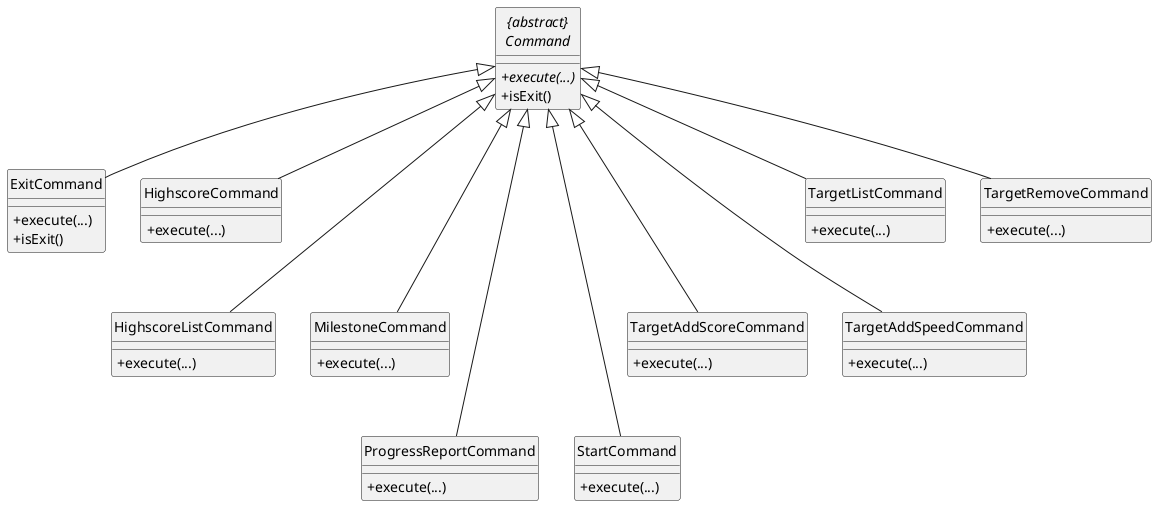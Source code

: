 @startuml

hide circle
skinparam classAttributeIconSize 0

abstract "{abstract}\nCommand" {

    {abstract} +execute(...)
    +isExit()
    }

    class ExitCommand {
        +execute(...)
        +isExit()
    }
    class HighscoreCommand {
        +execute(...)
    }
    class HighscoreListCommand {
        +execute(...)
    }
    class MilestoneCommand {
        +execute(...)
    }
    class ProgressReportCommand {
        +execute(...)
    }
    class StartCommand {
        +execute(...)
    }
    class TargetAddScoreCommand {
        +execute(...)
    }
    class TargetAddSpeedCommand {
        +execute(...)
    }
    class TargetListCommand {
        +execute(...)
    }
    class TargetRemoveCommand {
        +execute(...)
    }

    "{abstract}\nCommand" <|-- ExitCommand
    "{abstract}\nCommand" <|-- HighscoreCommand
    "{abstract}\nCommand" <|--- HighscoreListCommand
    "{abstract}\nCommand" <|--- MilestoneCommand
    "{abstract}\nCommand" <|---- ProgressReportCommand
    "{abstract}\nCommand" <|---- StartCommand
    "{abstract}\nCommand" <|--- TargetAddScoreCommand
    "{abstract}\nCommand" <|--- TargetAddSpeedCommand
    "{abstract}\nCommand" <|-- TargetListCommand
    "{abstract}\nCommand" <|-- TargetRemoveCommand
@enduml
